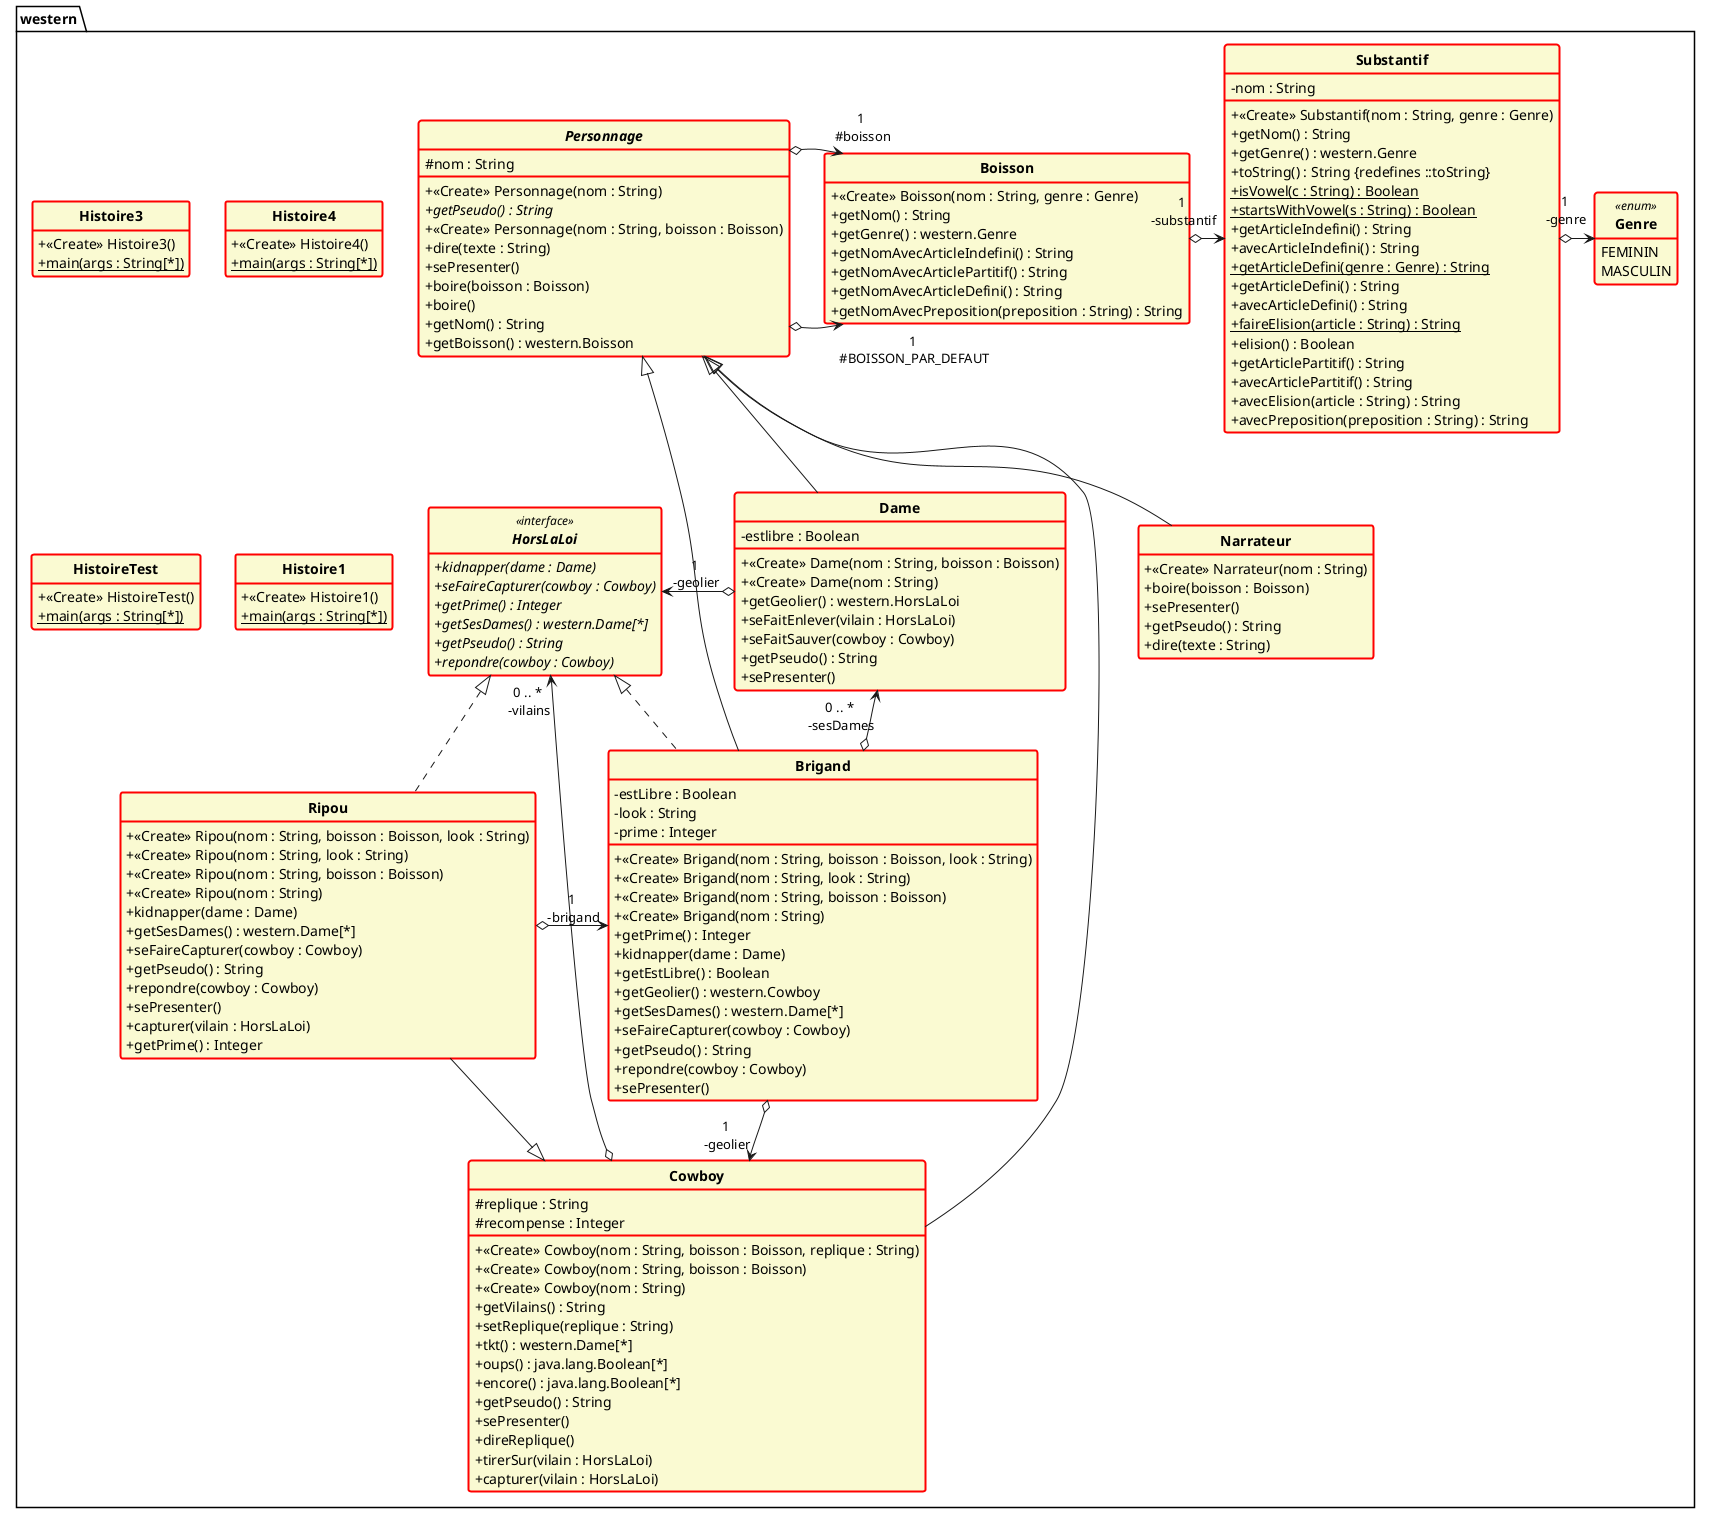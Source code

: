 @startuml

'Code généré automatiquement ;>
skinparam style strictuml
hide empty members
skinparam classAttributeIconSize 0
skinparam classFontStyle Bold
skinparam classbackgroundColor LightGoldenRodYellow
skinparam classbordercolor red
skinparam classattribute none
skinparam classborderthickness 2


interface western.HorsLaLoi <<interface>> {
	+ kidnapper(dame : Dame) {abstract}
	+ seFaireCapturer(cowboy : Cowboy) {abstract}
	+ getPrime() : Integer {abstract}
	+ getSesDames() : western.Dame[*] {abstract}
	+ getPseudo() : String {abstract}
	+ repondre(cowboy : Cowboy) {abstract}
}

class western.Dame extends western.Personnage {
	- estlibre : Boolean 

	+ <<Create>> Dame(nom : String, boisson : Boisson)
	+ <<Create>> Dame(nom : String)
	+ getGeolier() : western.HorsLaLoi
	+ seFaitEnlever(vilain : HorsLaLoi)
	+ seFaitSauver(cowboy : Cowboy)
	+ getPseudo() : String
	+ sePresenter()
}
	Dame o-> "1\n -geolier" western.HorsLaLoi


abstract class western.Personnage {
	# nom : String 

	+ <<Create>> Personnage(nom : String)
	+ getPseudo() : String {abstract}
	+ <<Create>> Personnage(nom : String, boisson : Boisson)
	+ dire(texte : String)
	+ sePresenter()
	+ boire(boisson : Boisson)
	+ boire()
	+ getNom() : String
	+ getBoisson() : western.Boisson
}
	Personnage o-> "1\n #BOISSON_PAR_DEFAUT" western.Boisson
	Personnage o-> "1\n #boisson" western.Boisson


class western.Cowboy extends western.Personnage {
	# replique : String 
	# recompense : Integer 

	+ <<Create>> Cowboy(nom : String, boisson : Boisson, replique : String)
	+ <<Create>> Cowboy(nom : String, boisson : Boisson)
	+ <<Create>> Cowboy(nom : String)
	+ getVilains() : String
	+ setReplique(replique : String)
	+ tkt() : western.Dame[*]
	+ oups() : java.lang.Boolean[*]
	+ encore() : java.lang.Boolean[*]
	+ getPseudo() : String
	+ sePresenter()
	+ direReplique()
	+ tirerSur(vilain : HorsLaLoi)
	+ capturer(vilain : HorsLaLoi)
}
	Cowboy o-> "0 .. *\n -vilains" western.HorsLaLoi


class western.Boisson {

	+ <<Create>> Boisson(nom : String, genre : Genre)
	+ getNom() : String
	+ getGenre() : western.Genre
	+ getNomAvecArticleIndefini() : String
	+ getNomAvecArticlePartitif() : String
	+ getNomAvecArticleDefini() : String
	+ getNomAvecPreposition(preposition : String) : String
}
	Boisson o-> "1\n -substantif" western.Substantif


enum western.Genre <<enum>> {
	FEMININ
	MASCULIN


}
class western.Substantif {
	- nom : String 

	+ <<Create>> Substantif(nom : String, genre : Genre)
	+ getNom() : String
	+ getGenre() : western.Genre
	+ toString() : String {redefines ::toString}
	+ isVowel(c : String) : Boolean {static}
	+ startsWithVowel(s : String) : Boolean {static}
	+ getArticleIndefini() : String
	+ avecArticleIndefini() : String
	+ getArticleDefini(genre : Genre) : String {static}
	+ getArticleDefini() : String
	+ avecArticleDefini() : String
	+ faireElision(article : String) : String {static}
	+ elision() : Boolean
	+ getArticlePartitif() : String
	+ avecArticlePartitif() : String
	+ avecElision(article : String) : String
	+ avecPreposition(preposition : String) : String
}
	Substantif o-> "1\n -genre" western.Genre


class western.Histoire3 {

	+ <<Create>> Histoire3()
	+ main(args : String[*]) {static}
}


class western.Histoire4 {

	+ <<Create>> Histoire4()
	+ main(args : String[*]) {static}
}


class western.HistoireTest {

	+ <<Create>> HistoireTest()
	+ main(args : String[*]) {static}
}


class western.Narrateur extends western.Personnage {

	+ <<Create>> Narrateur(nom : String)
	+ boire(boisson : Boisson)
	+ sePresenter()
	+ getPseudo() : String
	+ dire(texte : String)
}


class western.Ripou extends western.Cowboy implements western.HorsLaLoi {

	+ <<Create>> Ripou(nom : String, boisson : Boisson, look : String)
	+ <<Create>> Ripou(nom : String, look : String)
	+ <<Create>> Ripou(nom : String, boisson : Boisson)
	+ <<Create>> Ripou(nom : String)
	+ kidnapper(dame : Dame)
	+ getSesDames() : western.Dame[*]
	+ seFaireCapturer(cowboy : Cowboy)
	+ getPseudo() : String
	+ repondre(cowboy : Cowboy)
	+ sePresenter()
	+ capturer(vilain : HorsLaLoi)
	+ getPrime() : Integer
}
	Ripou o-> "1\n -brigand" western.Brigand


class western.Brigand extends western.Personnage implements western.HorsLaLoi {
	- estLibre : Boolean 
	- look : String 
	- prime : Integer 

	+ <<Create>> Brigand(nom : String, boisson : Boisson, look : String)
	+ <<Create>> Brigand(nom : String, look : String)
	+ <<Create>> Brigand(nom : String, boisson : Boisson)
	+ <<Create>> Brigand(nom : String)
	+ getPrime() : Integer
	+ kidnapper(dame : Dame)
	+ getEstLibre() : Boolean
	+ getGeolier() : western.Cowboy
	+ getSesDames() : western.Dame[*]
	+ seFaireCapturer(cowboy : Cowboy)
	+ getPseudo() : String
	+ repondre(cowboy : Cowboy)
	+ sePresenter()
}
	Brigand o-> "1\n -geolier" western.Cowboy
	Brigand o-> "0 .. *\n -sesDames" western.Dame


class western.Histoire1 {

	+ <<Create>> Histoire1()
	+ main(args : String[*]) {static}
}




@enduml